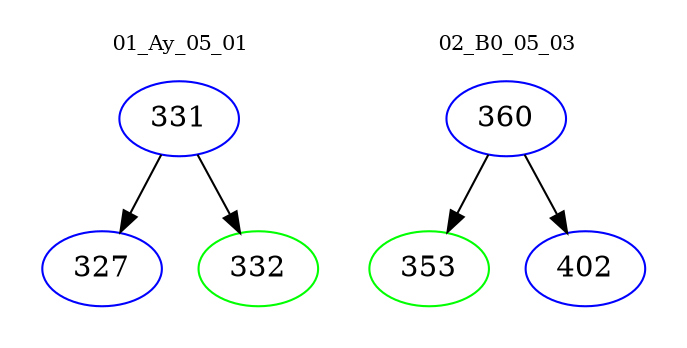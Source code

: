 digraph{
subgraph cluster_0 {
color = white
label = "01_Ay_05_01";
fontsize=10;
T0_331 [label="331", color="blue"]
T0_331 -> T0_327 [color="black"]
T0_327 [label="327", color="blue"]
T0_331 -> T0_332 [color="black"]
T0_332 [label="332", color="green"]
}
subgraph cluster_1 {
color = white
label = "02_B0_05_03";
fontsize=10;
T1_360 [label="360", color="blue"]
T1_360 -> T1_353 [color="black"]
T1_353 [label="353", color="green"]
T1_360 -> T1_402 [color="black"]
T1_402 [label="402", color="blue"]
}
}

